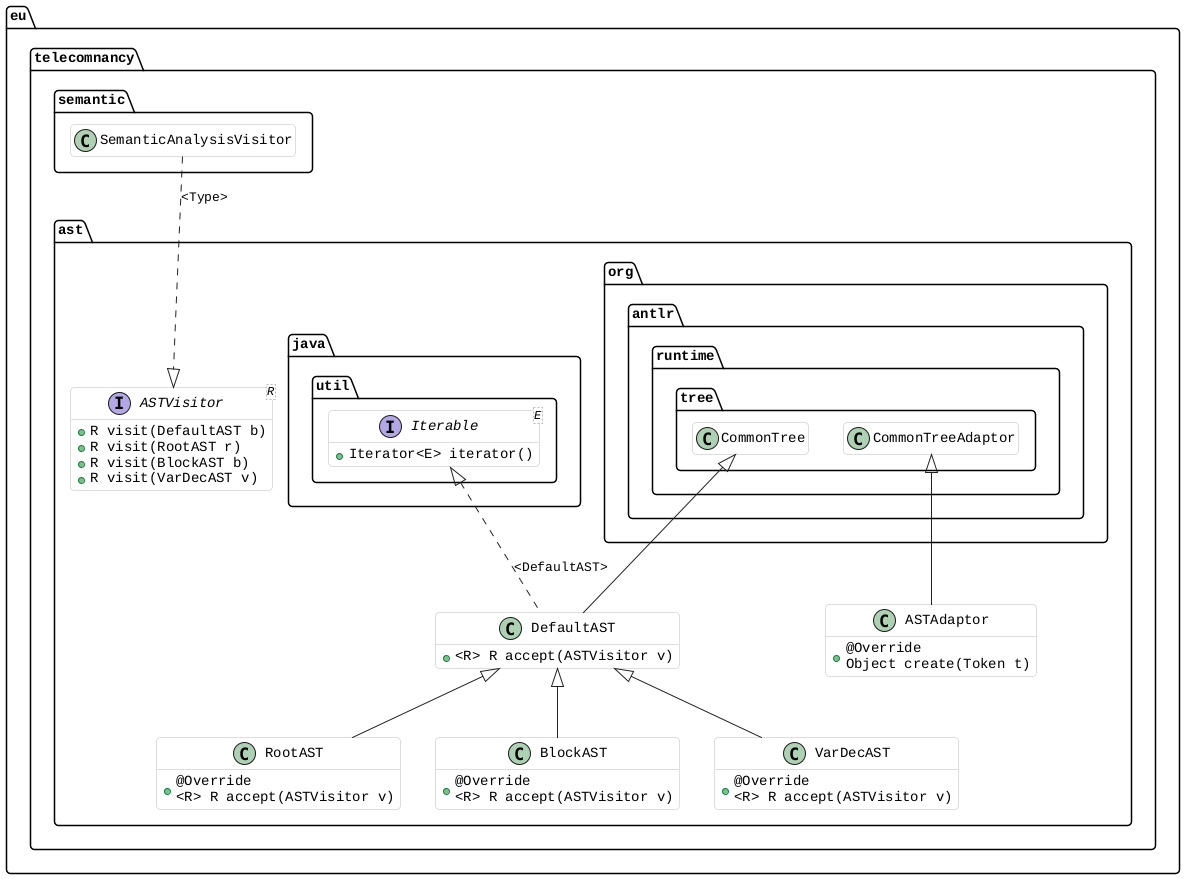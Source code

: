 @startuml ast_visitor

skinparam Shadowing false
skinparam ArrowColor #222
skinparam ClassBorderColor #bbb
skinparam ClassBackgroundColor white
skinparam DefaultFontName Liberation Mono
skinparam RoundCorner 8

hide empty methods
hide empty fields

package eu.telecomnancy.ast {

class ASTAdaptor {
    + @Override\nObject create(Token t)
}
org.antlr.runtime.tree.CommonTreeAdaptor <|-- ASTAdaptor

class DefaultAST {
    + <R> R accept(ASTVisitor v)
}
DefaultAST <|-- RootAST
DefaultAST <|-- BlockAST
DefaultAST <|-- VarDecAST
DefaultAST -up-|> org.antlr.runtime.tree.CommonTree
DefaultAST .up.|> java.util.Iterable: <DefaultAST>

interface java.util.Iterable<E> {
    + Iterator<E> iterator()
}

class RootAST {
    + @Override\n<R> R accept(ASTVisitor v)
}
class BlockAST {
    + @Override\n<R> R accept(ASTVisitor v)
}
class VarDecAST {
    + @Override\n<R> R accept(ASTVisitor v)
}

interface ASTVisitor<R> {
    + R visit(DefaultAST b)
    + R visit(RootAST r)
    + R visit(BlockAST b)
    + R visit(VarDecAST v)
}
ASTVisitor <|.up. eu.telecomnancy.semantic.SemanticAnalysisVisitor: <Type>

}
' package end

@enduml